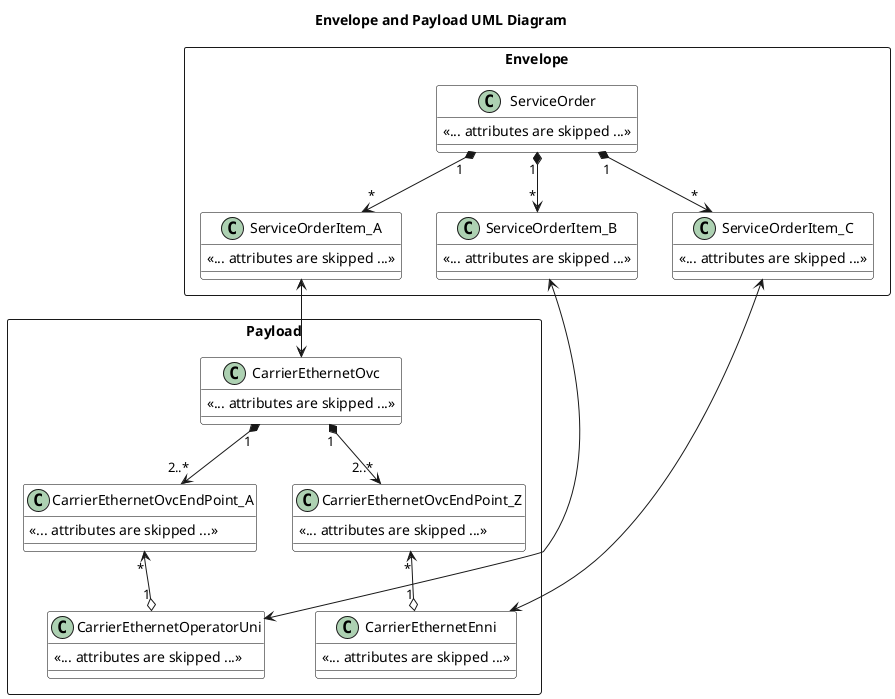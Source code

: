 @startuml

title Envelope and Payload UML Diagram

skinparam {
    ClassBackgroundColor White
    ClassBorderColor Black
    ClassBorderColor<<ServiceSpecification>> FireBrick
}

rectangle Payload {

        class CarrierEthernetOvc {
            <<... attributes are skipped ...>>
        }

        class CarrierEthernetOvcEndPoint_A {
            <<... attributes are skipped ...>>
        }

        CarrierEthernetOvc "1" *-->"2..*" CarrierEthernetOvcEndPoint_A

        class CarrierEthernetOvcEndPoint_Z {
            <<... attributes are skipped ...>>
        }

        CarrierEthernetOvc "1" *-->"2..*" CarrierEthernetOvcEndPoint_Z



    class CarrierEthernetOperatorUni {
        <<... attributes are skipped ...>>
    }

    CarrierEthernetOvcEndPoint_A "*" <--o "1" CarrierEthernetOperatorUni

    class CarrierEthernetEnni  {
        <<... attributes are skipped ...>>
    }

    CarrierEthernetOvcEndPoint_Z "*" <--o "1" CarrierEthernetEnni
}
rectangle Envelope {
    class ServiceOrder  {
        <<... attributes are skipped ...>>
    }

    class ServiceOrderItem_A  {
        <<... attributes are skipped ...>>
    }

    ServiceOrder "1" *--> "*" ServiceOrderItem_A

    class ServiceOrderItem_B  {
        <<... attributes are skipped ...>>
    }

    ServiceOrder "1" *--> "*" ServiceOrderItem_B

    class ServiceOrderItem_C  {
        <<... attributes are skipped ...>>
    }

    ServiceOrder "1" *--> "*" ServiceOrderItem_C
}

ServiceOrderItem_A <-->  CarrierEthernetOvc
ServiceOrderItem_B <--> CarrierEthernetOperatorUni
ServiceOrderItem_C <--> CarrierEthernetEnni

@enduml